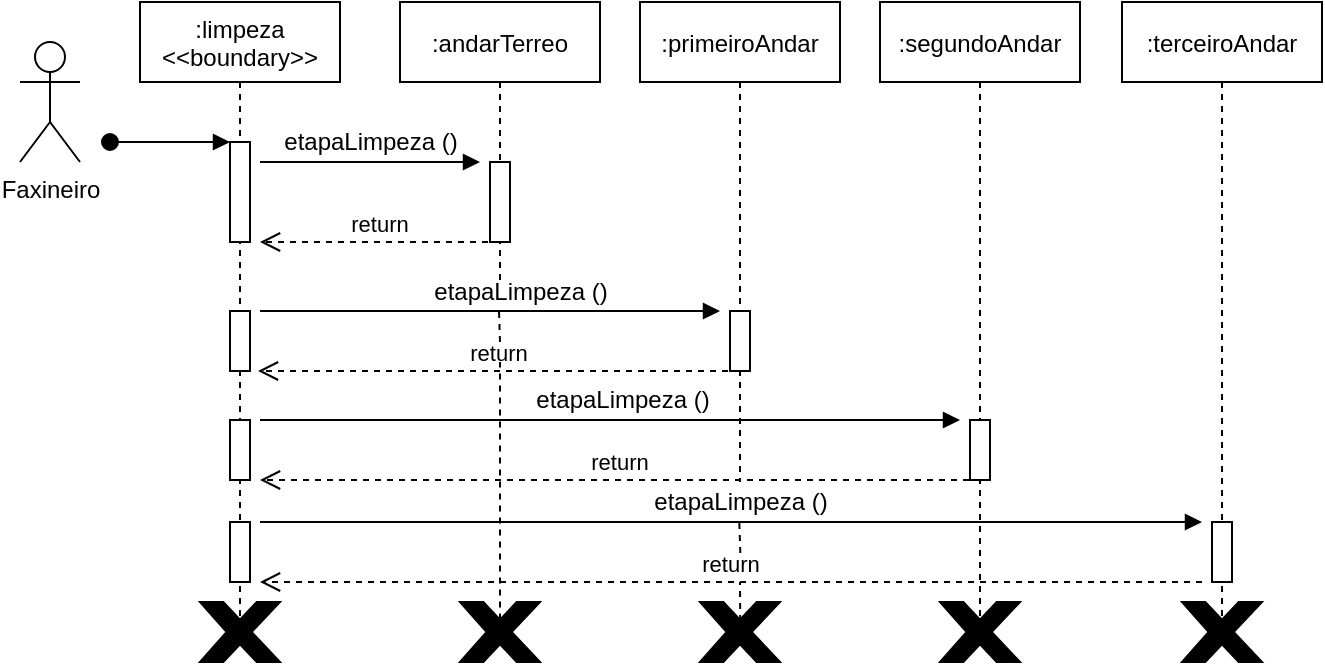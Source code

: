 <mxfile version="14.6.13" type="google"><diagram id="qZViGs43ZCr7PweV71-C" name="Page-1"><mxGraphModel dx="868" dy="482" grid="1" gridSize="10" guides="1" tooltips="1" connect="1" arrows="1" fold="1" page="1" pageScale="1" pageWidth="827" pageHeight="1169" math="0" shadow="0"><root><mxCell id="0"/><mxCell id="1" parent="0"/><mxCell id="Rhoe6yTlkMehFnB6kgzq-1" value=":limpeza&#10;&lt;&lt;boundary&gt;&gt;" style="shape=umlLifeline;perimeter=lifelinePerimeter;container=1;collapsible=0;recursiveResize=0;rounded=0;shadow=0;strokeWidth=1;" parent="1" vertex="1"><mxGeometry x="70" y="110" width="100" height="320" as="geometry"/></mxCell><mxCell id="Rhoe6yTlkMehFnB6kgzq-2" value="" style="points=[];perimeter=orthogonalPerimeter;rounded=0;shadow=0;strokeWidth=1;" parent="Rhoe6yTlkMehFnB6kgzq-1" vertex="1"><mxGeometry x="45" y="70" width="10" height="50" as="geometry"/></mxCell><mxCell id="Rhoe6yTlkMehFnB6kgzq-3" value="" style="verticalAlign=bottom;startArrow=oval;endArrow=block;startSize=8;shadow=0;strokeWidth=1;" parent="Rhoe6yTlkMehFnB6kgzq-1" target="Rhoe6yTlkMehFnB6kgzq-2" edge="1"><mxGeometry x="0.167" y="10" relative="1" as="geometry"><mxPoint x="-15" y="70" as="sourcePoint"/><mxPoint as="offset"/></mxGeometry></mxCell><mxCell id="Rhoe6yTlkMehFnB6kgzq-4" value=":andarTerreo" style="shape=umlLifeline;perimeter=lifelinePerimeter;container=1;collapsible=0;recursiveResize=0;rounded=0;shadow=0;strokeWidth=1;" parent="1" vertex="1"><mxGeometry x="200" y="110" width="100" height="140" as="geometry"/></mxCell><mxCell id="Rhoe6yTlkMehFnB6kgzq-5" value="" style="points=[];perimeter=orthogonalPerimeter;rounded=0;shadow=0;strokeWidth=1;" parent="Rhoe6yTlkMehFnB6kgzq-4" vertex="1"><mxGeometry x="45" y="80" width="10" height="40" as="geometry"/></mxCell><mxCell id="Rhoe6yTlkMehFnB6kgzq-6" value="return" style="verticalAlign=bottom;endArrow=open;dashed=1;endSize=8;shadow=0;strokeWidth=1;" parent="1" edge="1"><mxGeometry relative="1" as="geometry"><mxPoint x="130" y="230" as="targetPoint"/><mxPoint x="250" y="230" as="sourcePoint"/><Array as="points"/></mxGeometry></mxCell><mxCell id="Rhoe6yTlkMehFnB6kgzq-7" value="" style="verticalAlign=bottom;endArrow=block;shadow=0;strokeWidth=1;" parent="1" edge="1"><mxGeometry relative="1" as="geometry"><mxPoint x="130" y="190" as="sourcePoint"/><mxPoint x="240" y="190" as="targetPoint"/></mxGeometry></mxCell><mxCell id="Rhoe6yTlkMehFnB6kgzq-8" value="Faxineiro" style="shape=umlActor;verticalLabelPosition=bottom;verticalAlign=top;html=1;outlineConnect=0;" parent="1" vertex="1"><mxGeometry x="10" y="130" width="30" height="60" as="geometry"/></mxCell><mxCell id="Rhoe6yTlkMehFnB6kgzq-9" value="etapaLimpeza ()" style="text;html=1;align=center;verticalAlign=middle;resizable=0;points=[];autosize=1;strokeColor=none;" parent="1" vertex="1"><mxGeometry x="135" y="170" width="100" height="20" as="geometry"/></mxCell><mxCell id="Rhoe6yTlkMehFnB6kgzq-10" value="" style="verticalLabelPosition=bottom;verticalAlign=top;html=1;shape=mxgraph.basic.x;fillColor=#000000;" parent="1" vertex="1"><mxGeometry x="100" y="410" width="40" height="30" as="geometry"/></mxCell><mxCell id="Rhoe6yTlkMehFnB6kgzq-11" value=":primeiroAndar" style="shape=umlLifeline;perimeter=lifelinePerimeter;container=1;collapsible=0;recursiveResize=0;rounded=0;shadow=0;strokeWidth=1;" parent="1" vertex="1"><mxGeometry x="320" y="110" width="100" height="240" as="geometry"/></mxCell><mxCell id="Rhoe6yTlkMehFnB6kgzq-12" value="" style="points=[];perimeter=orthogonalPerimeter;rounded=0;shadow=0;strokeWidth=1;" parent="Rhoe6yTlkMehFnB6kgzq-11" vertex="1"><mxGeometry x="45" y="154.5" width="10" height="30" as="geometry"/></mxCell><mxCell id="Rhoe6yTlkMehFnB6kgzq-13" value="" style="verticalAlign=bottom;endArrow=block;shadow=0;strokeWidth=1;" parent="1" edge="1"><mxGeometry relative="1" as="geometry"><mxPoint x="130" y="264.5" as="sourcePoint"/><mxPoint x="360" y="264.5" as="targetPoint"/></mxGeometry></mxCell><mxCell id="Rhoe6yTlkMehFnB6kgzq-14" value="etapaLimpeza ()" style="text;html=1;align=center;verticalAlign=middle;resizable=0;points=[];autosize=1;strokeColor=none;" parent="1" vertex="1"><mxGeometry x="210" y="244.5" width="100" height="20" as="geometry"/></mxCell><mxCell id="Rhoe6yTlkMehFnB6kgzq-15" value="return" style="verticalAlign=bottom;endArrow=open;dashed=1;endSize=8;shadow=0;strokeWidth=1;" parent="1" edge="1"><mxGeometry relative="1" as="geometry"><mxPoint x="129" y="294.5" as="targetPoint"/><mxPoint x="370" y="294.5" as="sourcePoint"/><Array as="points"/></mxGeometry></mxCell><mxCell id="Rhoe6yTlkMehFnB6kgzq-16" value=":segundoAndar" style="shape=umlLifeline;perimeter=lifelinePerimeter;container=1;collapsible=0;recursiveResize=0;rounded=0;shadow=0;strokeWidth=1;" parent="1" vertex="1"><mxGeometry x="440" y="110" width="100" height="320" as="geometry"/></mxCell><mxCell id="Rhoe6yTlkMehFnB6kgzq-17" value="" style="points=[];perimeter=orthogonalPerimeter;rounded=0;shadow=0;strokeWidth=1;" parent="Rhoe6yTlkMehFnB6kgzq-16" vertex="1"><mxGeometry x="45" y="209" width="10" height="30" as="geometry"/></mxCell><mxCell id="Rhoe6yTlkMehFnB6kgzq-18" value="" style="verticalLabelPosition=bottom;verticalAlign=top;html=1;shape=mxgraph.basic.x;fillColor=#000000;" parent="1" vertex="1"><mxGeometry x="470" y="410" width="40" height="30" as="geometry"/></mxCell><mxCell id="Rhoe6yTlkMehFnB6kgzq-19" value="" style="verticalAlign=bottom;endArrow=block;shadow=0;strokeWidth=1;" parent="1" edge="1"><mxGeometry relative="1" as="geometry"><mxPoint x="130" y="319.0" as="sourcePoint"/><mxPoint x="480" y="319" as="targetPoint"/></mxGeometry></mxCell><mxCell id="Rhoe6yTlkMehFnB6kgzq-20" value="return" style="verticalAlign=bottom;endArrow=open;dashed=1;endSize=8;shadow=0;strokeWidth=1;" parent="1" edge="1"><mxGeometry relative="1" as="geometry"><mxPoint x="130" y="349" as="targetPoint"/><mxPoint x="490.5" y="349" as="sourcePoint"/><Array as="points"/></mxGeometry></mxCell><mxCell id="Rhoe6yTlkMehFnB6kgzq-21" value="" style="endArrow=none;dashed=1;html=1;exitX=0.5;exitY=0.29;exitDx=0;exitDy=0;exitPerimeter=0;" parent="1" source="Rhoe6yTlkMehFnB6kgzq-24" edge="1"><mxGeometry width="50" height="50" relative="1" as="geometry"><mxPoint x="250" y="410" as="sourcePoint"/><mxPoint x="250" y="290" as="targetPoint"/></mxGeometry></mxCell><mxCell id="Rhoe6yTlkMehFnB6kgzq-22" value="" style="endArrow=none;dashed=1;html=1;" parent="1" edge="1"><mxGeometry width="50" height="50" relative="1" as="geometry"><mxPoint x="250" y="280" as="sourcePoint"/><mxPoint x="249.5" y="264.5" as="targetPoint"/></mxGeometry></mxCell><mxCell id="Rhoe6yTlkMehFnB6kgzq-23" value="" style="verticalLabelPosition=bottom;verticalAlign=top;html=1;shape=mxgraph.basic.x;fillColor=#000000;" parent="1" vertex="1"><mxGeometry x="350" y="410" width="40" height="30" as="geometry"/></mxCell><mxCell id="Rhoe6yTlkMehFnB6kgzq-24" value="" style="verticalLabelPosition=bottom;verticalAlign=top;html=1;shape=mxgraph.basic.x;fillColor=#000000;" parent="1" vertex="1"><mxGeometry x="230" y="410" width="40" height="30" as="geometry"/></mxCell><mxCell id="Rhoe6yTlkMehFnB6kgzq-25" value="" style="points=[];perimeter=orthogonalPerimeter;rounded=0;shadow=0;strokeWidth=1;" parent="1" vertex="1"><mxGeometry x="115" y="264.5" width="10" height="30" as="geometry"/></mxCell><mxCell id="Rhoe6yTlkMehFnB6kgzq-26" value="" style="points=[];perimeter=orthogonalPerimeter;rounded=0;shadow=0;strokeWidth=1;" parent="1" vertex="1"><mxGeometry x="115" y="319" width="10" height="30" as="geometry"/></mxCell><mxCell id="Rhoe6yTlkMehFnB6kgzq-27" value=":terceiroAndar" style="shape=umlLifeline;perimeter=lifelinePerimeter;container=1;collapsible=0;recursiveResize=0;rounded=0;shadow=0;strokeWidth=1;" parent="1" vertex="1"><mxGeometry x="561" y="110" width="100" height="320" as="geometry"/></mxCell><mxCell id="Rhoe6yTlkMehFnB6kgzq-28" value="" style="points=[];perimeter=orthogonalPerimeter;rounded=0;shadow=0;strokeWidth=1;" parent="Rhoe6yTlkMehFnB6kgzq-27" vertex="1"><mxGeometry x="45" y="260" width="10" height="30" as="geometry"/></mxCell><mxCell id="Rhoe6yTlkMehFnB6kgzq-29" value="" style="verticalLabelPosition=bottom;verticalAlign=top;html=1;shape=mxgraph.basic.x;fillColor=#000000;" parent="1" vertex="1"><mxGeometry x="591" y="410" width="40" height="30" as="geometry"/></mxCell><mxCell id="Rhoe6yTlkMehFnB6kgzq-31" value="" style="verticalAlign=bottom;endArrow=block;shadow=0;strokeWidth=1;" parent="1" edge="1"><mxGeometry relative="1" as="geometry"><mxPoint x="130" y="370.0" as="sourcePoint"/><mxPoint x="601" y="370" as="targetPoint"/></mxGeometry></mxCell><mxCell id="Rhoe6yTlkMehFnB6kgzq-32" value="return" style="verticalAlign=bottom;endArrow=open;dashed=1;endSize=8;shadow=0;strokeWidth=1;" parent="1" edge="1"><mxGeometry relative="1" as="geometry"><mxPoint x="130" y="400" as="targetPoint"/><mxPoint x="601" y="400" as="sourcePoint"/><Array as="points"/></mxGeometry></mxCell><mxCell id="Rhoe6yTlkMehFnB6kgzq-33" value="" style="points=[];perimeter=orthogonalPerimeter;rounded=0;shadow=0;strokeWidth=1;" parent="1" vertex="1"><mxGeometry x="115" y="370" width="10" height="30" as="geometry"/></mxCell><mxCell id="Rhoe6yTlkMehFnB6kgzq-34" value="etapaLimpeza ()" style="text;html=1;align=center;verticalAlign=middle;resizable=0;points=[];autosize=1;strokeColor=none;" parent="1" vertex="1"><mxGeometry x="261" y="299" width="100" height="20" as="geometry"/></mxCell><mxCell id="Rhoe6yTlkMehFnB6kgzq-35" value="etapaLimpeza ()" style="text;html=1;align=center;verticalAlign=middle;resizable=0;points=[];autosize=1;strokeColor=none;" parent="1" vertex="1"><mxGeometry x="320" y="350" width="100" height="20" as="geometry"/></mxCell><mxCell id="Rhoe6yTlkMehFnB6kgzq-36" value="" style="endArrow=none;dashed=1;html=1;" parent="1" edge="1"><mxGeometry width="50" height="50" relative="1" as="geometry"><mxPoint x="370.16" y="385.5" as="sourcePoint"/><mxPoint x="369.66" y="370" as="targetPoint"/></mxGeometry></mxCell><mxCell id="Rhoe6yTlkMehFnB6kgzq-37" value="" style="endArrow=none;dashed=1;html=1;" parent="1" edge="1"><mxGeometry width="50" height="50" relative="1" as="geometry"><mxPoint x="370.16" y="425.5" as="sourcePoint"/><mxPoint x="370" y="400" as="targetPoint"/></mxGeometry></mxCell></root></mxGraphModel></diagram></mxfile>